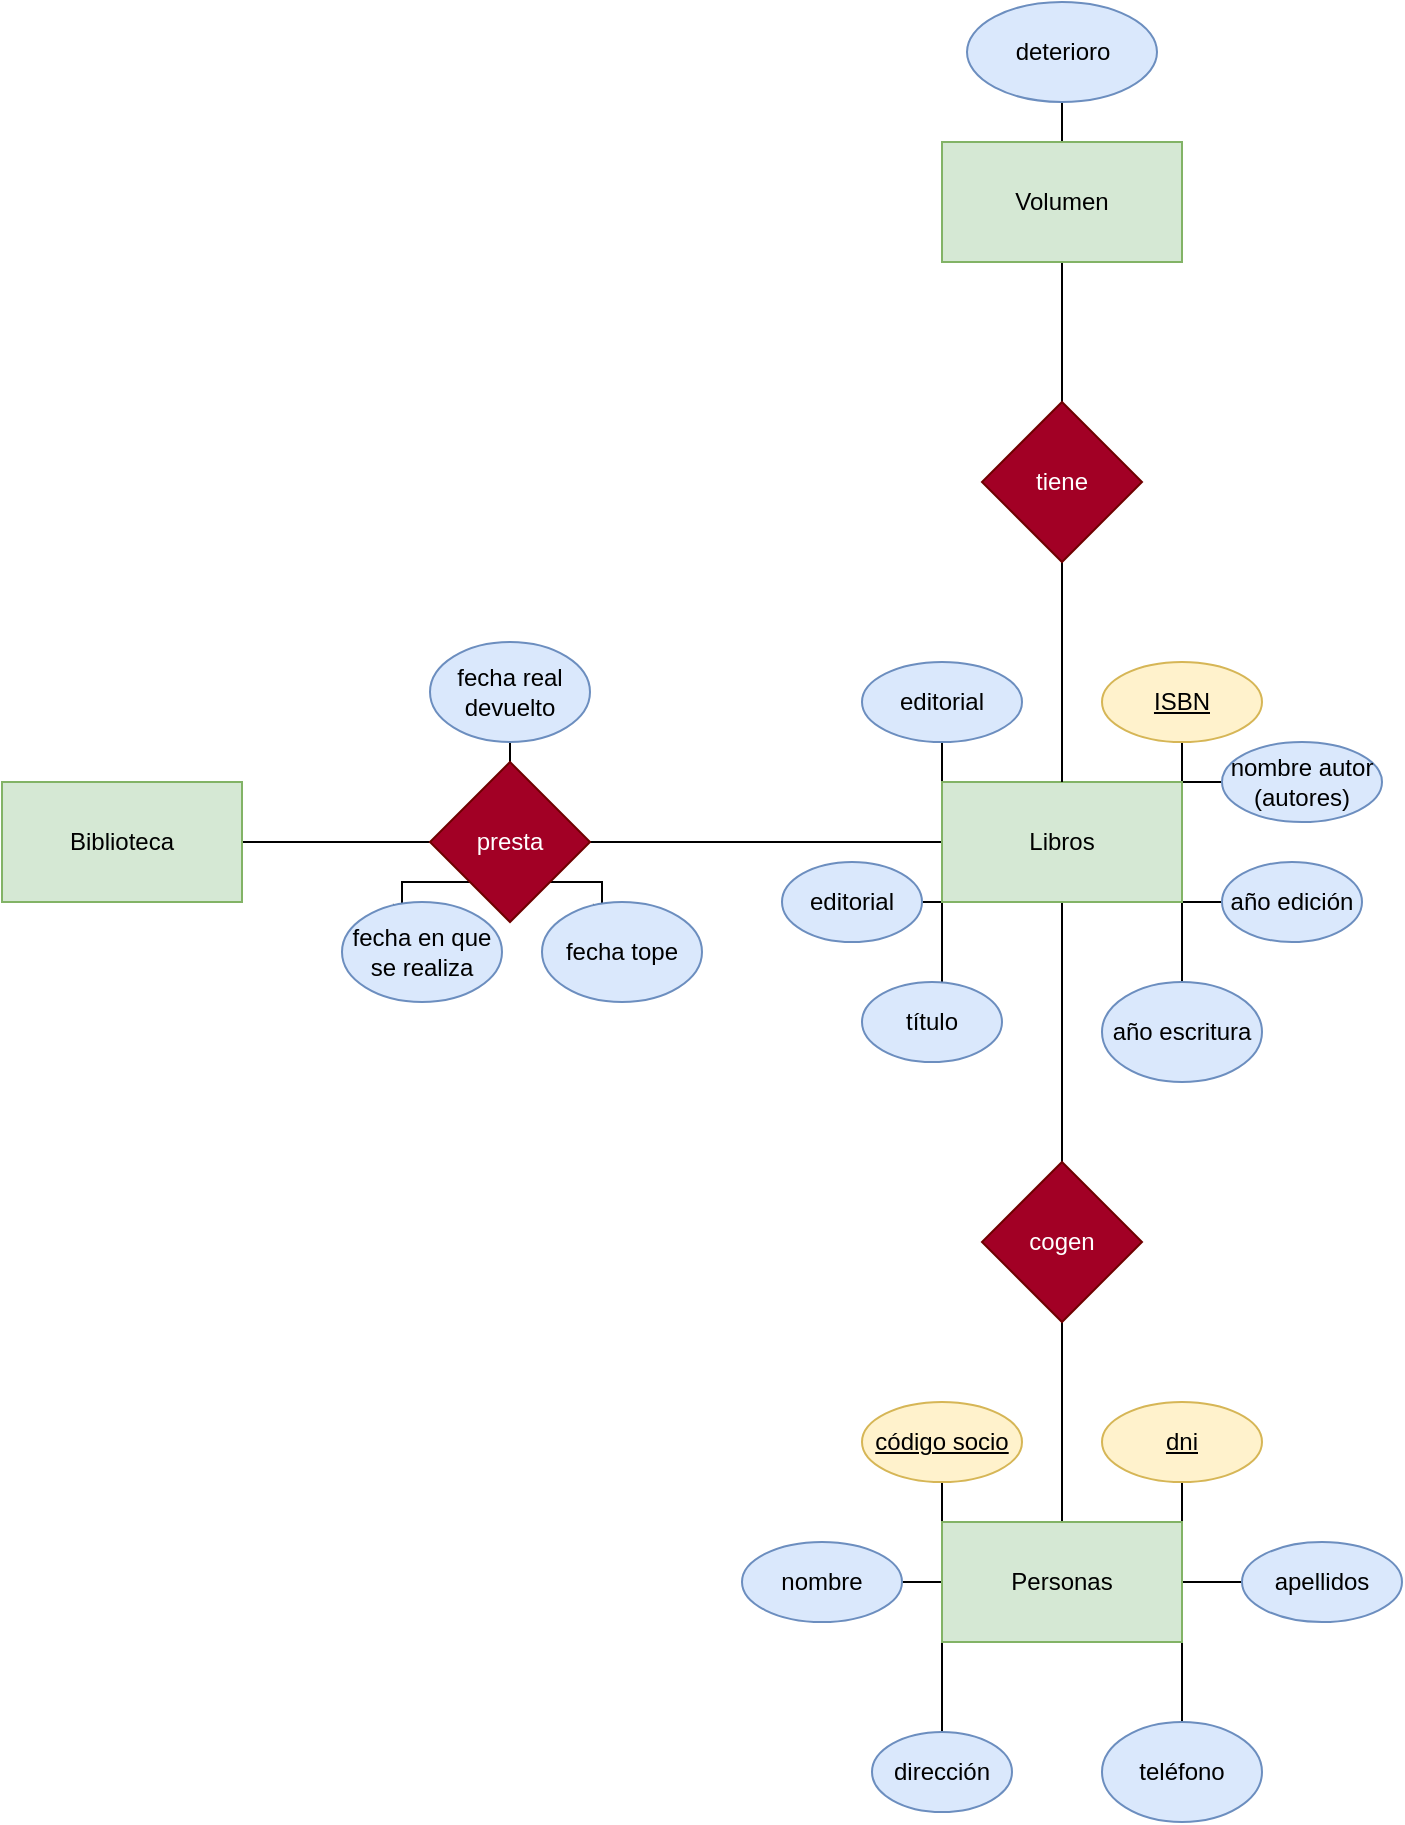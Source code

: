 <mxfile version="22.0.2" type="github">
  <diagram name="Página-1" id="1uxYHlNO3vs0E6pxPR1P">
    <mxGraphModel dx="1434" dy="1921" grid="1" gridSize="10" guides="1" tooltips="1" connect="1" arrows="1" fold="1" page="1" pageScale="1" pageWidth="827" pageHeight="1169" math="0" shadow="0">
      <root>
        <mxCell id="0" />
        <mxCell id="1" parent="0" />
        <mxCell id="qxSfw1GEUmiAaHcLJ-l_-4" style="edgeStyle=orthogonalEdgeStyle;rounded=0;orthogonalLoop=1;jettySize=auto;html=1;exitX=1;exitY=0.5;exitDx=0;exitDy=0;endArrow=none;endFill=0;" edge="1" parent="1" source="qxSfw1GEUmiAaHcLJ-l_-1" target="qxSfw1GEUmiAaHcLJ-l_-5">
          <mxGeometry relative="1" as="geometry">
            <mxPoint x="354" y="190" as="targetPoint" />
          </mxGeometry>
        </mxCell>
        <mxCell id="qxSfw1GEUmiAaHcLJ-l_-1" value="Biblioteca" style="rounded=0;whiteSpace=wrap;html=1;fillColor=#d5e8d4;strokeColor=#82b366;" vertex="1" parent="1">
          <mxGeometry x="100" y="160" width="120" height="60" as="geometry" />
        </mxCell>
        <mxCell id="qxSfw1GEUmiAaHcLJ-l_-6" style="edgeStyle=orthogonalEdgeStyle;rounded=0;orthogonalLoop=1;jettySize=auto;html=1;exitX=1;exitY=0.5;exitDx=0;exitDy=0;endArrow=none;endFill=0;" edge="1" parent="1" source="qxSfw1GEUmiAaHcLJ-l_-5">
          <mxGeometry relative="1" as="geometry">
            <mxPoint x="574" y="190" as="targetPoint" />
          </mxGeometry>
        </mxCell>
        <mxCell id="qxSfw1GEUmiAaHcLJ-l_-53" style="edgeStyle=orthogonalEdgeStyle;rounded=0;orthogonalLoop=1;jettySize=auto;html=1;exitX=0;exitY=1;exitDx=0;exitDy=0;" edge="1" parent="1" source="qxSfw1GEUmiAaHcLJ-l_-5">
          <mxGeometry relative="1" as="geometry">
            <mxPoint x="300" y="230" as="targetPoint" />
          </mxGeometry>
        </mxCell>
        <mxCell id="qxSfw1GEUmiAaHcLJ-l_-56" style="edgeStyle=orthogonalEdgeStyle;rounded=0;orthogonalLoop=1;jettySize=auto;html=1;exitX=1;exitY=1;exitDx=0;exitDy=0;" edge="1" parent="1" source="qxSfw1GEUmiAaHcLJ-l_-5">
          <mxGeometry relative="1" as="geometry">
            <mxPoint x="400" y="230" as="targetPoint" />
          </mxGeometry>
        </mxCell>
        <mxCell id="qxSfw1GEUmiAaHcLJ-l_-59" style="edgeStyle=orthogonalEdgeStyle;rounded=0;orthogonalLoop=1;jettySize=auto;html=1;exitX=0.5;exitY=0;exitDx=0;exitDy=0;" edge="1" parent="1" source="qxSfw1GEUmiAaHcLJ-l_-5">
          <mxGeometry relative="1" as="geometry">
            <mxPoint x="354" y="120" as="targetPoint" />
          </mxGeometry>
        </mxCell>
        <mxCell id="qxSfw1GEUmiAaHcLJ-l_-5" value="presta" style="rhombus;whiteSpace=wrap;html=1;fillColor=#a20025;fontColor=#ffffff;strokeColor=#6F0000;" vertex="1" parent="1">
          <mxGeometry x="314" y="150" width="80" height="80" as="geometry" />
        </mxCell>
        <mxCell id="qxSfw1GEUmiAaHcLJ-l_-15" style="edgeStyle=orthogonalEdgeStyle;rounded=0;orthogonalLoop=1;jettySize=auto;html=1;exitX=0;exitY=1;exitDx=0;exitDy=0;" edge="1" parent="1" source="qxSfw1GEUmiAaHcLJ-l_-7">
          <mxGeometry relative="1" as="geometry">
            <mxPoint x="570" y="280" as="targetPoint" />
          </mxGeometry>
        </mxCell>
        <mxCell id="qxSfw1GEUmiAaHcLJ-l_-17" style="edgeStyle=orthogonalEdgeStyle;rounded=0;orthogonalLoop=1;jettySize=auto;html=1;exitX=1;exitY=1;exitDx=0;exitDy=0;" edge="1" parent="1" source="qxSfw1GEUmiAaHcLJ-l_-7">
          <mxGeometry relative="1" as="geometry">
            <mxPoint x="690" y="270" as="targetPoint" />
          </mxGeometry>
        </mxCell>
        <mxCell id="qxSfw1GEUmiAaHcLJ-l_-18" style="edgeStyle=orthogonalEdgeStyle;rounded=0;orthogonalLoop=1;jettySize=auto;html=1;exitX=1;exitY=0;exitDx=0;exitDy=0;entryX=0;entryY=0.5;entryDx=0;entryDy=0;endArrow=none;endFill=0;" edge="1" parent="1" source="qxSfw1GEUmiAaHcLJ-l_-7" target="qxSfw1GEUmiAaHcLJ-l_-14">
          <mxGeometry relative="1" as="geometry" />
        </mxCell>
        <mxCell id="qxSfw1GEUmiAaHcLJ-l_-21" style="edgeStyle=orthogonalEdgeStyle;rounded=0;orthogonalLoop=1;jettySize=auto;html=1;exitX=1;exitY=1;exitDx=0;exitDy=0;" edge="1" parent="1" source="qxSfw1GEUmiAaHcLJ-l_-7">
          <mxGeometry relative="1" as="geometry">
            <mxPoint x="720" y="220" as="targetPoint" />
          </mxGeometry>
        </mxCell>
        <mxCell id="qxSfw1GEUmiAaHcLJ-l_-23" style="edgeStyle=orthogonalEdgeStyle;rounded=0;orthogonalLoop=1;jettySize=auto;html=1;exitX=0;exitY=0;exitDx=0;exitDy=0;" edge="1" parent="1" source="qxSfw1GEUmiAaHcLJ-l_-7">
          <mxGeometry relative="1" as="geometry">
            <mxPoint x="570" y="130" as="targetPoint" />
          </mxGeometry>
        </mxCell>
        <mxCell id="qxSfw1GEUmiAaHcLJ-l_-24" style="edgeStyle=orthogonalEdgeStyle;rounded=0;orthogonalLoop=1;jettySize=auto;html=1;exitX=1;exitY=0;exitDx=0;exitDy=0;" edge="1" parent="1" source="qxSfw1GEUmiAaHcLJ-l_-7">
          <mxGeometry relative="1" as="geometry">
            <mxPoint x="690" y="120" as="targetPoint" />
          </mxGeometry>
        </mxCell>
        <mxCell id="qxSfw1GEUmiAaHcLJ-l_-25" style="edgeStyle=orthogonalEdgeStyle;rounded=0;orthogonalLoop=1;jettySize=auto;html=1;exitX=0;exitY=1;exitDx=0;exitDy=0;" edge="1" parent="1" source="qxSfw1GEUmiAaHcLJ-l_-7">
          <mxGeometry relative="1" as="geometry">
            <mxPoint x="540" y="220" as="targetPoint" />
          </mxGeometry>
        </mxCell>
        <mxCell id="qxSfw1GEUmiAaHcLJ-l_-27" style="edgeStyle=orthogonalEdgeStyle;rounded=0;orthogonalLoop=1;jettySize=auto;html=1;exitX=0.5;exitY=1;exitDx=0;exitDy=0;endArrow=none;endFill=0;" edge="1" parent="1" source="qxSfw1GEUmiAaHcLJ-l_-7" target="qxSfw1GEUmiAaHcLJ-l_-28">
          <mxGeometry relative="1" as="geometry">
            <mxPoint x="630" y="420" as="targetPoint" />
          </mxGeometry>
        </mxCell>
        <mxCell id="qxSfw1GEUmiAaHcLJ-l_-63" style="edgeStyle=orthogonalEdgeStyle;rounded=0;orthogonalLoop=1;jettySize=auto;html=1;exitX=0.5;exitY=0;exitDx=0;exitDy=0;entryX=0.5;entryY=1;entryDx=0;entryDy=0;endArrow=none;endFill=0;" edge="1" parent="1" source="qxSfw1GEUmiAaHcLJ-l_-64" target="qxSfw1GEUmiAaHcLJ-l_-62">
          <mxGeometry relative="1" as="geometry" />
        </mxCell>
        <mxCell id="qxSfw1GEUmiAaHcLJ-l_-7" value="Libros" style="rounded=0;whiteSpace=wrap;html=1;fillColor=#d5e8d4;strokeColor=#82b366;" vertex="1" parent="1">
          <mxGeometry x="570" y="160" width="120" height="60" as="geometry" />
        </mxCell>
        <mxCell id="qxSfw1GEUmiAaHcLJ-l_-8" value="editorial" style="ellipse;whiteSpace=wrap;html=1;fillColor=#dae8fc;strokeColor=#6c8ebf;" vertex="1" parent="1">
          <mxGeometry x="530" y="100" width="80" height="40" as="geometry" />
        </mxCell>
        <mxCell id="qxSfw1GEUmiAaHcLJ-l_-9" value="año escritura" style="ellipse;whiteSpace=wrap;html=1;fillColor=#dae8fc;strokeColor=#6c8ebf;" vertex="1" parent="1">
          <mxGeometry x="650" y="260" width="80" height="50" as="geometry" />
        </mxCell>
        <mxCell id="qxSfw1GEUmiAaHcLJ-l_-10" value="título" style="ellipse;whiteSpace=wrap;html=1;fillColor=#dae8fc;strokeColor=#6c8ebf;" vertex="1" parent="1">
          <mxGeometry x="530" y="260" width="70" height="40" as="geometry" />
        </mxCell>
        <mxCell id="qxSfw1GEUmiAaHcLJ-l_-12" value="año edición" style="ellipse;whiteSpace=wrap;html=1;fillColor=#dae8fc;strokeColor=#6c8ebf;" vertex="1" parent="1">
          <mxGeometry x="710" y="200" width="70" height="40" as="geometry" />
        </mxCell>
        <mxCell id="qxSfw1GEUmiAaHcLJ-l_-13" value="&lt;u&gt;ISBN&lt;/u&gt;" style="ellipse;whiteSpace=wrap;html=1;fillColor=#fff2cc;strokeColor=#d6b656;" vertex="1" parent="1">
          <mxGeometry x="650" y="100" width="80" height="40" as="geometry" />
        </mxCell>
        <mxCell id="qxSfw1GEUmiAaHcLJ-l_-14" value="nombre autor (autores)" style="ellipse;whiteSpace=wrap;html=1;fillColor=#dae8fc;strokeColor=#6c8ebf;" vertex="1" parent="1">
          <mxGeometry x="710" y="140" width="80" height="40" as="geometry" />
        </mxCell>
        <mxCell id="qxSfw1GEUmiAaHcLJ-l_-26" value="editorial" style="ellipse;whiteSpace=wrap;html=1;fillColor=#dae8fc;strokeColor=#6c8ebf;" vertex="1" parent="1">
          <mxGeometry x="490" y="200" width="70" height="40" as="geometry" />
        </mxCell>
        <mxCell id="qxSfw1GEUmiAaHcLJ-l_-32" style="edgeStyle=orthogonalEdgeStyle;rounded=0;orthogonalLoop=1;jettySize=auto;html=1;exitX=0.5;exitY=1;exitDx=0;exitDy=0;entryX=0.5;entryY=0;entryDx=0;entryDy=0;endArrow=none;endFill=0;" edge="1" parent="1" source="qxSfw1GEUmiAaHcLJ-l_-28">
          <mxGeometry relative="1" as="geometry">
            <mxPoint x="630" y="570" as="targetPoint" />
          </mxGeometry>
        </mxCell>
        <mxCell id="qxSfw1GEUmiAaHcLJ-l_-28" value="cogen" style="rhombus;whiteSpace=wrap;html=1;fillColor=#a20025;fontColor=#ffffff;strokeColor=#6F0000;" vertex="1" parent="1">
          <mxGeometry x="590" y="350" width="80" height="80" as="geometry" />
        </mxCell>
        <mxCell id="qxSfw1GEUmiAaHcLJ-l_-33" style="edgeStyle=orthogonalEdgeStyle;rounded=0;orthogonalLoop=1;jettySize=auto;html=1;exitX=0;exitY=1;exitDx=0;exitDy=0;" edge="1" source="qxSfw1GEUmiAaHcLJ-l_-41" parent="1">
          <mxGeometry relative="1" as="geometry">
            <mxPoint x="570" y="650" as="targetPoint" />
          </mxGeometry>
        </mxCell>
        <mxCell id="qxSfw1GEUmiAaHcLJ-l_-34" style="edgeStyle=orthogonalEdgeStyle;rounded=0;orthogonalLoop=1;jettySize=auto;html=1;exitX=1;exitY=1;exitDx=0;exitDy=0;" edge="1" source="qxSfw1GEUmiAaHcLJ-l_-41" parent="1">
          <mxGeometry relative="1" as="geometry">
            <mxPoint x="690" y="640" as="targetPoint" />
          </mxGeometry>
        </mxCell>
        <mxCell id="qxSfw1GEUmiAaHcLJ-l_-37" style="edgeStyle=orthogonalEdgeStyle;rounded=0;orthogonalLoop=1;jettySize=auto;html=1;exitX=0;exitY=0;exitDx=0;exitDy=0;" edge="1" source="qxSfw1GEUmiAaHcLJ-l_-41" parent="1">
          <mxGeometry relative="1" as="geometry">
            <mxPoint x="570" y="500" as="targetPoint" />
          </mxGeometry>
        </mxCell>
        <mxCell id="qxSfw1GEUmiAaHcLJ-l_-38" style="edgeStyle=orthogonalEdgeStyle;rounded=0;orthogonalLoop=1;jettySize=auto;html=1;exitX=1;exitY=0;exitDx=0;exitDy=0;" edge="1" source="qxSfw1GEUmiAaHcLJ-l_-41" parent="1">
          <mxGeometry relative="1" as="geometry">
            <mxPoint x="690" y="490" as="targetPoint" />
          </mxGeometry>
        </mxCell>
        <mxCell id="qxSfw1GEUmiAaHcLJ-l_-49" style="edgeStyle=orthogonalEdgeStyle;rounded=0;orthogonalLoop=1;jettySize=auto;html=1;exitX=0;exitY=0.5;exitDx=0;exitDy=0;" edge="1" parent="1" source="qxSfw1GEUmiAaHcLJ-l_-41">
          <mxGeometry relative="1" as="geometry">
            <mxPoint x="530" y="560" as="targetPoint" />
          </mxGeometry>
        </mxCell>
        <mxCell id="qxSfw1GEUmiAaHcLJ-l_-50" style="edgeStyle=orthogonalEdgeStyle;rounded=0;orthogonalLoop=1;jettySize=auto;html=1;exitX=1;exitY=0.5;exitDx=0;exitDy=0;" edge="1" parent="1" source="qxSfw1GEUmiAaHcLJ-l_-41">
          <mxGeometry relative="1" as="geometry">
            <mxPoint x="730" y="560" as="targetPoint" />
          </mxGeometry>
        </mxCell>
        <mxCell id="qxSfw1GEUmiAaHcLJ-l_-41" value="Personas" style="rounded=0;whiteSpace=wrap;html=1;fillColor=#d5e8d4;strokeColor=#82b366;" vertex="1" parent="1">
          <mxGeometry x="570" y="530" width="120" height="60" as="geometry" />
        </mxCell>
        <mxCell id="qxSfw1GEUmiAaHcLJ-l_-42" value="&lt;u&gt;código socio&lt;/u&gt;" style="ellipse;whiteSpace=wrap;html=1;fillColor=#fff2cc;strokeColor=#d6b656;" vertex="1" parent="1">
          <mxGeometry x="530" y="470" width="80" height="40" as="geometry" />
        </mxCell>
        <mxCell id="qxSfw1GEUmiAaHcLJ-l_-43" value="teléfono" style="ellipse;whiteSpace=wrap;html=1;fillColor=#dae8fc;strokeColor=#6c8ebf;" vertex="1" parent="1">
          <mxGeometry x="650" y="630" width="80" height="50" as="geometry" />
        </mxCell>
        <mxCell id="qxSfw1GEUmiAaHcLJ-l_-44" value="dirección" style="ellipse;whiteSpace=wrap;html=1;fillColor=#dae8fc;strokeColor=#6c8ebf;" vertex="1" parent="1">
          <mxGeometry x="535" y="635" width="70" height="40" as="geometry" />
        </mxCell>
        <mxCell id="qxSfw1GEUmiAaHcLJ-l_-46" value="&lt;u&gt;dni&lt;/u&gt;" style="ellipse;whiteSpace=wrap;html=1;fillColor=#fff2cc;strokeColor=#d6b656;" vertex="1" parent="1">
          <mxGeometry x="650" y="470" width="80" height="40" as="geometry" />
        </mxCell>
        <mxCell id="qxSfw1GEUmiAaHcLJ-l_-51" value="nombre" style="ellipse;whiteSpace=wrap;html=1;fillColor=#dae8fc;strokeColor=#6c8ebf;" vertex="1" parent="1">
          <mxGeometry x="470" y="540" width="80" height="40" as="geometry" />
        </mxCell>
        <mxCell id="qxSfw1GEUmiAaHcLJ-l_-52" value="apellidos" style="ellipse;whiteSpace=wrap;html=1;fillColor=#dae8fc;strokeColor=#6c8ebf;" vertex="1" parent="1">
          <mxGeometry x="720" y="540" width="80" height="40" as="geometry" />
        </mxCell>
        <mxCell id="qxSfw1GEUmiAaHcLJ-l_-57" value="fecha tope" style="ellipse;whiteSpace=wrap;html=1;fillColor=#dae8fc;strokeColor=#6c8ebf;" vertex="1" parent="1">
          <mxGeometry x="370" y="220" width="80" height="50" as="geometry" />
        </mxCell>
        <mxCell id="qxSfw1GEUmiAaHcLJ-l_-58" value="fecha en que se realiza" style="ellipse;whiteSpace=wrap;html=1;fillColor=#dae8fc;strokeColor=#6c8ebf;" vertex="1" parent="1">
          <mxGeometry x="270" y="220" width="80" height="50" as="geometry" />
        </mxCell>
        <mxCell id="qxSfw1GEUmiAaHcLJ-l_-60" value="fecha real devuelto" style="ellipse;whiteSpace=wrap;html=1;fillColor=#dae8fc;strokeColor=#6c8ebf;" vertex="1" parent="1">
          <mxGeometry x="314" y="90" width="80" height="50" as="geometry" />
        </mxCell>
        <mxCell id="qxSfw1GEUmiAaHcLJ-l_-66" style="edgeStyle=orthogonalEdgeStyle;rounded=0;orthogonalLoop=1;jettySize=auto;html=1;exitX=0.5;exitY=0;exitDx=0;exitDy=0;endArrow=none;endFill=0;" edge="1" parent="1" source="qxSfw1GEUmiAaHcLJ-l_-62" target="qxSfw1GEUmiAaHcLJ-l_-67">
          <mxGeometry relative="1" as="geometry">
            <mxPoint x="630" y="-220" as="targetPoint" />
          </mxGeometry>
        </mxCell>
        <mxCell id="qxSfw1GEUmiAaHcLJ-l_-62" value="Volumen" style="rounded=0;whiteSpace=wrap;html=1;fillColor=#d5e8d4;strokeColor=#82b366;" vertex="1" parent="1">
          <mxGeometry x="570" y="-160" width="120" height="60" as="geometry" />
        </mxCell>
        <mxCell id="qxSfw1GEUmiAaHcLJ-l_-67" value="deterioro" style="ellipse;whiteSpace=wrap;html=1;fillColor=#dae8fc;strokeColor=#6c8ebf;" vertex="1" parent="1">
          <mxGeometry x="582.5" y="-230" width="95" height="50" as="geometry" />
        </mxCell>
        <mxCell id="qxSfw1GEUmiAaHcLJ-l_-68" value="" style="edgeStyle=orthogonalEdgeStyle;rounded=0;orthogonalLoop=1;jettySize=auto;html=1;exitX=0.5;exitY=0;exitDx=0;exitDy=0;entryX=0.5;entryY=1;entryDx=0;entryDy=0;endArrow=none;endFill=0;" edge="1" parent="1" source="qxSfw1GEUmiAaHcLJ-l_-7" target="qxSfw1GEUmiAaHcLJ-l_-64">
          <mxGeometry relative="1" as="geometry">
            <mxPoint x="630" y="160" as="sourcePoint" />
            <mxPoint x="630" y="-100" as="targetPoint" />
          </mxGeometry>
        </mxCell>
        <mxCell id="qxSfw1GEUmiAaHcLJ-l_-64" value="tiene" style="rhombus;whiteSpace=wrap;html=1;fillColor=#a20025;fontColor=#ffffff;strokeColor=#6F0000;" vertex="1" parent="1">
          <mxGeometry x="590" y="-30" width="80" height="80" as="geometry" />
        </mxCell>
      </root>
    </mxGraphModel>
  </diagram>
</mxfile>
